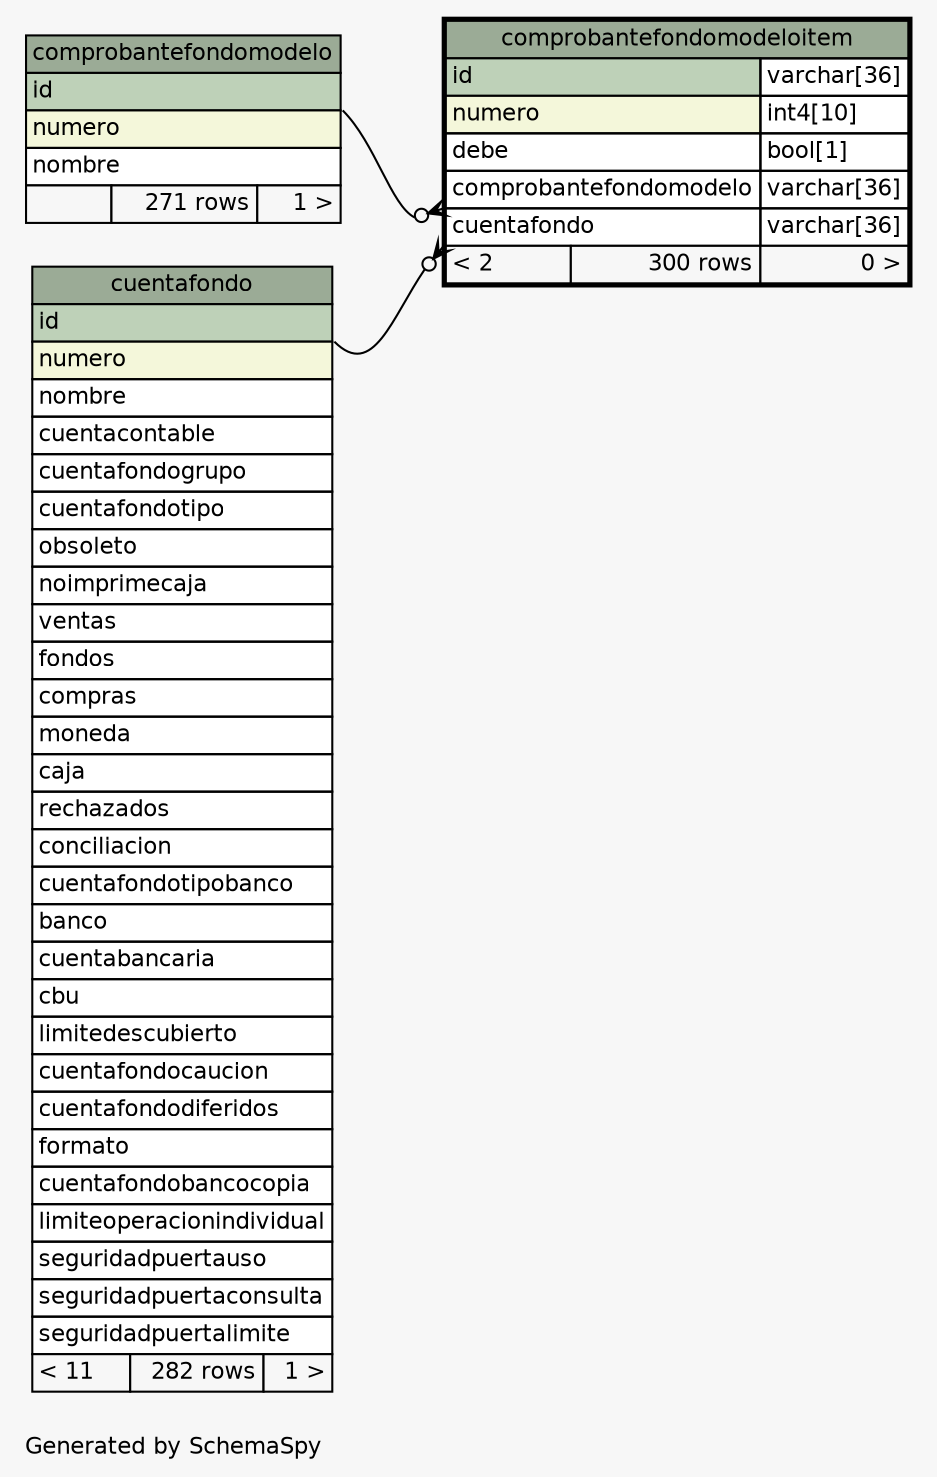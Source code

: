 // dot 2.2.1 on Windows 10 10.0
// SchemaSpy rev 590
digraph "oneDegreeRelationshipsDiagram" {
  graph [
    rankdir="RL"
    bgcolor="#f7f7f7"
    label="\nGenerated by SchemaSpy"
    labeljust="l"
    nodesep="0.18"
    ranksep="0.46"
    fontname="Helvetica"
    fontsize="11"
  ];
  node [
    fontname="Helvetica"
    fontsize="11"
    shape="plaintext"
  ];
  edge [
    arrowsize="0.8"
  ];
  "comprobantefondomodeloitem":"comprobantefondomodelo":sw -> "comprobantefondomodelo":"id":se [arrowhead=none dir=back arrowtail=crowodot];
  "comprobantefondomodeloitem":"cuentafondo":sw -> "cuentafondo":"id":se [arrowhead=none dir=back arrowtail=crowodot];
  "comprobantefondomodelo" [
    label=<
    <TABLE BORDER="0" CELLBORDER="1" CELLSPACING="0" BGCOLOR="#ffffff">
      <TR><TD COLSPAN="3" BGCOLOR="#9bab96" ALIGN="CENTER">comprobantefondomodelo</TD></TR>
      <TR><TD PORT="id" COLSPAN="3" BGCOLOR="#bed1b8" ALIGN="LEFT">id</TD></TR>
      <TR><TD PORT="numero" COLSPAN="3" BGCOLOR="#f4f7da" ALIGN="LEFT">numero</TD></TR>
      <TR><TD PORT="nombre" COLSPAN="3" ALIGN="LEFT">nombre</TD></TR>
      <TR><TD ALIGN="LEFT" BGCOLOR="#f7f7f7">  </TD><TD ALIGN="RIGHT" BGCOLOR="#f7f7f7">271 rows</TD><TD ALIGN="RIGHT" BGCOLOR="#f7f7f7">1 &gt;</TD></TR>
    </TABLE>>
    URL="comprobantefondomodelo.html"
    tooltip="comprobantefondomodelo"
  ];
  "comprobantefondomodeloitem" [
    label=<
    <TABLE BORDER="2" CELLBORDER="1" CELLSPACING="0" BGCOLOR="#ffffff">
      <TR><TD COLSPAN="3" BGCOLOR="#9bab96" ALIGN="CENTER">comprobantefondomodeloitem</TD></TR>
      <TR><TD PORT="id" COLSPAN="2" BGCOLOR="#bed1b8" ALIGN="LEFT">id</TD><TD PORT="id.type" ALIGN="LEFT">varchar[36]</TD></TR>
      <TR><TD PORT="numero" COLSPAN="2" BGCOLOR="#f4f7da" ALIGN="LEFT">numero</TD><TD PORT="numero.type" ALIGN="LEFT">int4[10]</TD></TR>
      <TR><TD PORT="debe" COLSPAN="2" ALIGN="LEFT">debe</TD><TD PORT="debe.type" ALIGN="LEFT">bool[1]</TD></TR>
      <TR><TD PORT="comprobantefondomodelo" COLSPAN="2" ALIGN="LEFT">comprobantefondomodelo</TD><TD PORT="comprobantefondomodelo.type" ALIGN="LEFT">varchar[36]</TD></TR>
      <TR><TD PORT="cuentafondo" COLSPAN="2" ALIGN="LEFT">cuentafondo</TD><TD PORT="cuentafondo.type" ALIGN="LEFT">varchar[36]</TD></TR>
      <TR><TD ALIGN="LEFT" BGCOLOR="#f7f7f7">&lt; 2</TD><TD ALIGN="RIGHT" BGCOLOR="#f7f7f7">300 rows</TD><TD ALIGN="RIGHT" BGCOLOR="#f7f7f7">0 &gt;</TD></TR>
    </TABLE>>
    URL="comprobantefondomodeloitem.html"
    tooltip="comprobantefondomodeloitem"
  ];
  "cuentafondo" [
    label=<
    <TABLE BORDER="0" CELLBORDER="1" CELLSPACING="0" BGCOLOR="#ffffff">
      <TR><TD COLSPAN="3" BGCOLOR="#9bab96" ALIGN="CENTER">cuentafondo</TD></TR>
      <TR><TD PORT="id" COLSPAN="3" BGCOLOR="#bed1b8" ALIGN="LEFT">id</TD></TR>
      <TR><TD PORT="numero" COLSPAN="3" BGCOLOR="#f4f7da" ALIGN="LEFT">numero</TD></TR>
      <TR><TD PORT="nombre" COLSPAN="3" ALIGN="LEFT">nombre</TD></TR>
      <TR><TD PORT="cuentacontable" COLSPAN="3" ALIGN="LEFT">cuentacontable</TD></TR>
      <TR><TD PORT="cuentafondogrupo" COLSPAN="3" ALIGN="LEFT">cuentafondogrupo</TD></TR>
      <TR><TD PORT="cuentafondotipo" COLSPAN="3" ALIGN="LEFT">cuentafondotipo</TD></TR>
      <TR><TD PORT="obsoleto" COLSPAN="3" ALIGN="LEFT">obsoleto</TD></TR>
      <TR><TD PORT="noimprimecaja" COLSPAN="3" ALIGN="LEFT">noimprimecaja</TD></TR>
      <TR><TD PORT="ventas" COLSPAN="3" ALIGN="LEFT">ventas</TD></TR>
      <TR><TD PORT="fondos" COLSPAN="3" ALIGN="LEFT">fondos</TD></TR>
      <TR><TD PORT="compras" COLSPAN="3" ALIGN="LEFT">compras</TD></TR>
      <TR><TD PORT="moneda" COLSPAN="3" ALIGN="LEFT">moneda</TD></TR>
      <TR><TD PORT="caja" COLSPAN="3" ALIGN="LEFT">caja</TD></TR>
      <TR><TD PORT="rechazados" COLSPAN="3" ALIGN="LEFT">rechazados</TD></TR>
      <TR><TD PORT="conciliacion" COLSPAN="3" ALIGN="LEFT">conciliacion</TD></TR>
      <TR><TD PORT="cuentafondotipobanco" COLSPAN="3" ALIGN="LEFT">cuentafondotipobanco</TD></TR>
      <TR><TD PORT="banco" COLSPAN="3" ALIGN="LEFT">banco</TD></TR>
      <TR><TD PORT="cuentabancaria" COLSPAN="3" ALIGN="LEFT">cuentabancaria</TD></TR>
      <TR><TD PORT="cbu" COLSPAN="3" ALIGN="LEFT">cbu</TD></TR>
      <TR><TD PORT="limitedescubierto" COLSPAN="3" ALIGN="LEFT">limitedescubierto</TD></TR>
      <TR><TD PORT="cuentafondocaucion" COLSPAN="3" ALIGN="LEFT">cuentafondocaucion</TD></TR>
      <TR><TD PORT="cuentafondodiferidos" COLSPAN="3" ALIGN="LEFT">cuentafondodiferidos</TD></TR>
      <TR><TD PORT="formato" COLSPAN="3" ALIGN="LEFT">formato</TD></TR>
      <TR><TD PORT="cuentafondobancocopia" COLSPAN="3" ALIGN="LEFT">cuentafondobancocopia</TD></TR>
      <TR><TD PORT="limiteoperacionindividual" COLSPAN="3" ALIGN="LEFT">limiteoperacionindividual</TD></TR>
      <TR><TD PORT="seguridadpuertauso" COLSPAN="3" ALIGN="LEFT">seguridadpuertauso</TD></TR>
      <TR><TD PORT="seguridadpuertaconsulta" COLSPAN="3" ALIGN="LEFT">seguridadpuertaconsulta</TD></TR>
      <TR><TD PORT="seguridadpuertalimite" COLSPAN="3" ALIGN="LEFT">seguridadpuertalimite</TD></TR>
      <TR><TD ALIGN="LEFT" BGCOLOR="#f7f7f7">&lt; 11</TD><TD ALIGN="RIGHT" BGCOLOR="#f7f7f7">282 rows</TD><TD ALIGN="RIGHT" BGCOLOR="#f7f7f7">1 &gt;</TD></TR>
    </TABLE>>
    URL="cuentafondo.html"
    tooltip="cuentafondo"
  ];
}
